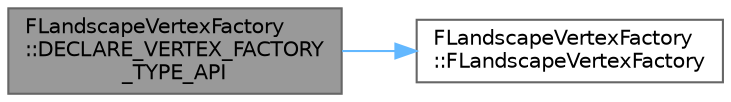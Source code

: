 digraph "FLandscapeVertexFactory::DECLARE_VERTEX_FACTORY_TYPE_API"
{
 // INTERACTIVE_SVG=YES
 // LATEX_PDF_SIZE
  bgcolor="transparent";
  edge [fontname=Helvetica,fontsize=10,labelfontname=Helvetica,labelfontsize=10];
  node [fontname=Helvetica,fontsize=10,shape=box,height=0.2,width=0.4];
  rankdir="LR";
  Node1 [id="Node000001",label="FLandscapeVertexFactory\l::DECLARE_VERTEX_FACTORY\l_TYPE_API",height=0.2,width=0.4,color="gray40", fillcolor="grey60", style="filled", fontcolor="black",tooltip=" "];
  Node1 -> Node2 [id="edge1_Node000001_Node000002",color="steelblue1",style="solid",tooltip=" "];
  Node2 [id="Node000002",label="FLandscapeVertexFactory\l::FLandscapeVertexFactory",height=0.2,width=0.4,color="grey40", fillcolor="white", style="filled",URL="$da/daa/classFLandscapeVertexFactory.html#acc443b859aa095fd8b116e1e5cab7870",tooltip=" "];
}
